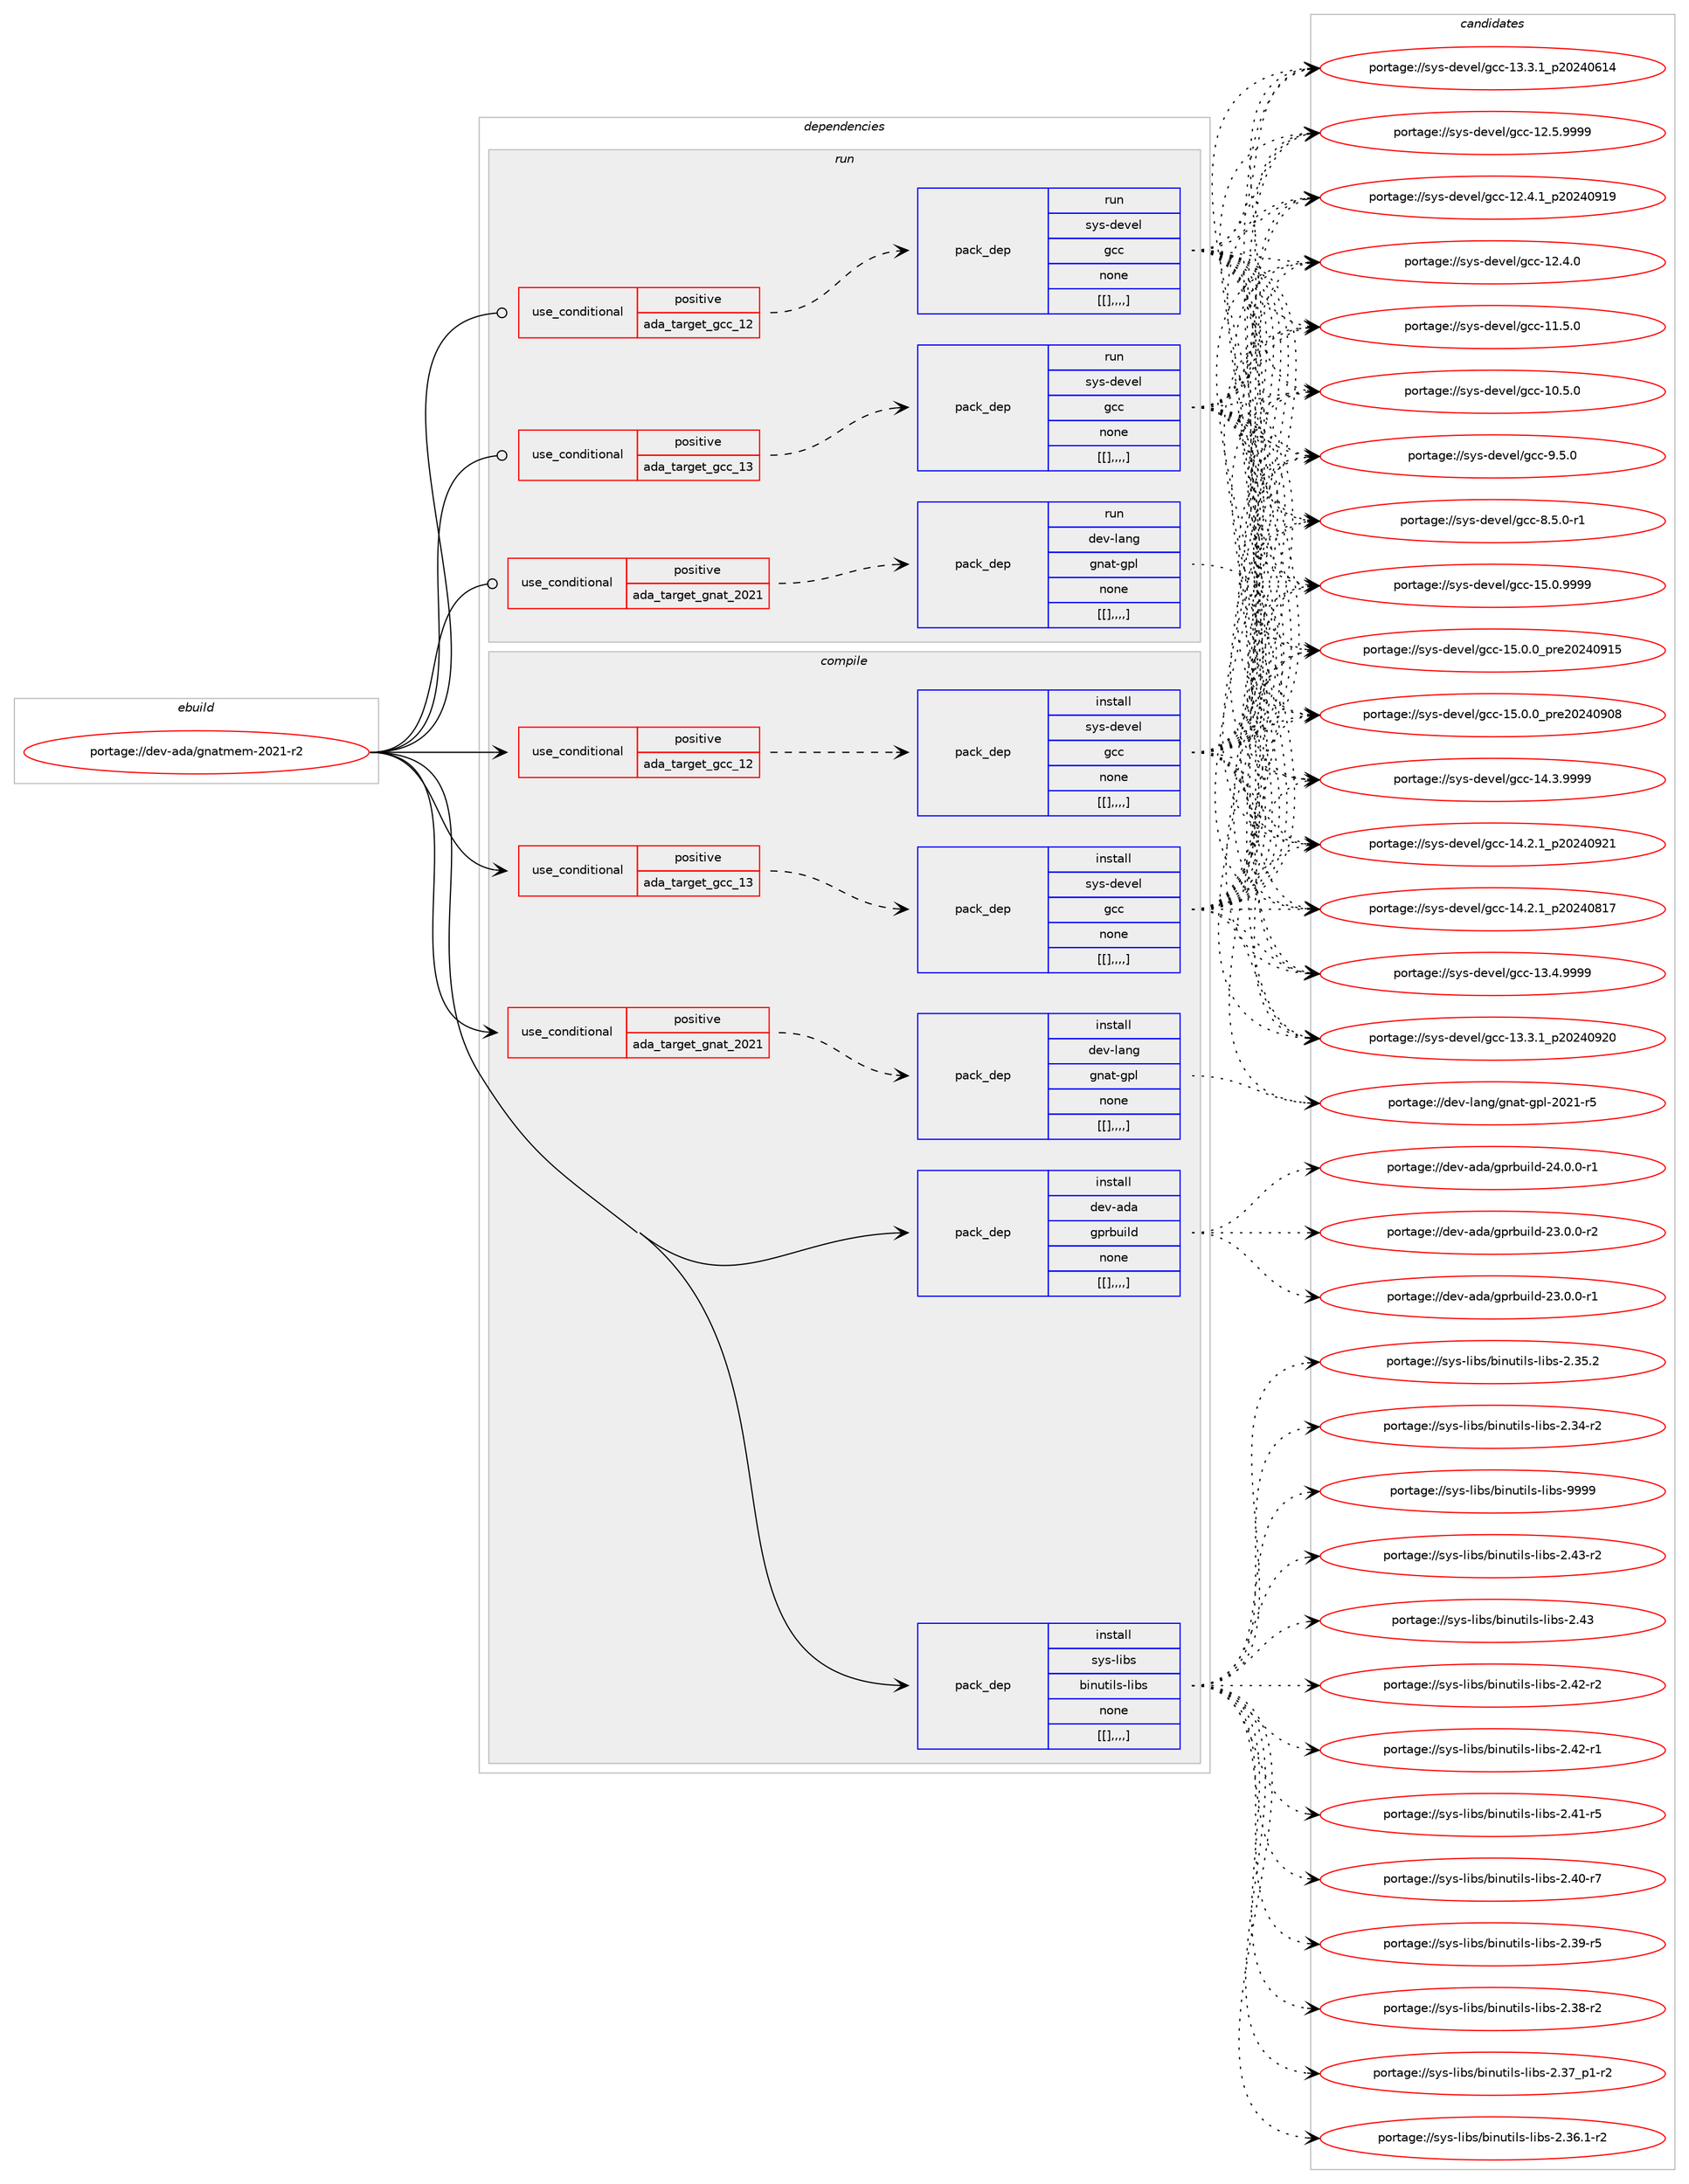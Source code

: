 digraph prolog {

# *************
# Graph options
# *************

newrank=true;
concentrate=true;
compound=true;
graph [rankdir=LR,fontname=Helvetica,fontsize=10,ranksep=1.5];#, ranksep=2.5, nodesep=0.2];
edge  [arrowhead=vee];
node  [fontname=Helvetica,fontsize=10];

# **********
# The ebuild
# **********

subgraph cluster_leftcol {
color=gray;
label=<<i>ebuild</i>>;
id [label="portage://dev-ada/gnatmem-2021-r2", color=red, width=4, href="../dev-ada/gnatmem-2021-r2.svg"];
}

# ****************
# The dependencies
# ****************

subgraph cluster_midcol {
color=gray;
label=<<i>dependencies</i>>;
subgraph cluster_compile {
fillcolor="#eeeeee";
style=filled;
label=<<i>compile</i>>;
subgraph cond16774 {
dependency63437 [label=<<TABLE BORDER="0" CELLBORDER="1" CELLSPACING="0" CELLPADDING="4"><TR><TD ROWSPAN="3" CELLPADDING="10">use_conditional</TD></TR><TR><TD>positive</TD></TR><TR><TD>ada_target_gcc_12</TD></TR></TABLE>>, shape=none, color=red];
subgraph pack45746 {
dependency63438 [label=<<TABLE BORDER="0" CELLBORDER="1" CELLSPACING="0" CELLPADDING="4" WIDTH="220"><TR><TD ROWSPAN="6" CELLPADDING="30">pack_dep</TD></TR><TR><TD WIDTH="110">install</TD></TR><TR><TD>sys-devel</TD></TR><TR><TD>gcc</TD></TR><TR><TD>none</TD></TR><TR><TD>[[],,,,]</TD></TR></TABLE>>, shape=none, color=blue];
}
dependency63437:e -> dependency63438:w [weight=20,style="dashed",arrowhead="vee"];
}
id:e -> dependency63437:w [weight=20,style="solid",arrowhead="vee"];
subgraph cond16775 {
dependency63439 [label=<<TABLE BORDER="0" CELLBORDER="1" CELLSPACING="0" CELLPADDING="4"><TR><TD ROWSPAN="3" CELLPADDING="10">use_conditional</TD></TR><TR><TD>positive</TD></TR><TR><TD>ada_target_gcc_13</TD></TR></TABLE>>, shape=none, color=red];
subgraph pack45747 {
dependency63440 [label=<<TABLE BORDER="0" CELLBORDER="1" CELLSPACING="0" CELLPADDING="4" WIDTH="220"><TR><TD ROWSPAN="6" CELLPADDING="30">pack_dep</TD></TR><TR><TD WIDTH="110">install</TD></TR><TR><TD>sys-devel</TD></TR><TR><TD>gcc</TD></TR><TR><TD>none</TD></TR><TR><TD>[[],,,,]</TD></TR></TABLE>>, shape=none, color=blue];
}
dependency63439:e -> dependency63440:w [weight=20,style="dashed",arrowhead="vee"];
}
id:e -> dependency63439:w [weight=20,style="solid",arrowhead="vee"];
subgraph cond16776 {
dependency63441 [label=<<TABLE BORDER="0" CELLBORDER="1" CELLSPACING="0" CELLPADDING="4"><TR><TD ROWSPAN="3" CELLPADDING="10">use_conditional</TD></TR><TR><TD>positive</TD></TR><TR><TD>ada_target_gnat_2021</TD></TR></TABLE>>, shape=none, color=red];
subgraph pack45748 {
dependency63442 [label=<<TABLE BORDER="0" CELLBORDER="1" CELLSPACING="0" CELLPADDING="4" WIDTH="220"><TR><TD ROWSPAN="6" CELLPADDING="30">pack_dep</TD></TR><TR><TD WIDTH="110">install</TD></TR><TR><TD>dev-lang</TD></TR><TR><TD>gnat-gpl</TD></TR><TR><TD>none</TD></TR><TR><TD>[[],,,,]</TD></TR></TABLE>>, shape=none, color=blue];
}
dependency63441:e -> dependency63442:w [weight=20,style="dashed",arrowhead="vee"];
}
id:e -> dependency63441:w [weight=20,style="solid",arrowhead="vee"];
subgraph pack45749 {
dependency63443 [label=<<TABLE BORDER="0" CELLBORDER="1" CELLSPACING="0" CELLPADDING="4" WIDTH="220"><TR><TD ROWSPAN="6" CELLPADDING="30">pack_dep</TD></TR><TR><TD WIDTH="110">install</TD></TR><TR><TD>dev-ada</TD></TR><TR><TD>gprbuild</TD></TR><TR><TD>none</TD></TR><TR><TD>[[],,,,]</TD></TR></TABLE>>, shape=none, color=blue];
}
id:e -> dependency63443:w [weight=20,style="solid",arrowhead="vee"];
subgraph pack45750 {
dependency63444 [label=<<TABLE BORDER="0" CELLBORDER="1" CELLSPACING="0" CELLPADDING="4" WIDTH="220"><TR><TD ROWSPAN="6" CELLPADDING="30">pack_dep</TD></TR><TR><TD WIDTH="110">install</TD></TR><TR><TD>sys-libs</TD></TR><TR><TD>binutils-libs</TD></TR><TR><TD>none</TD></TR><TR><TD>[[],,,,]</TD></TR></TABLE>>, shape=none, color=blue];
}
id:e -> dependency63444:w [weight=20,style="solid",arrowhead="vee"];
}
subgraph cluster_compileandrun {
fillcolor="#eeeeee";
style=filled;
label=<<i>compile and run</i>>;
}
subgraph cluster_run {
fillcolor="#eeeeee";
style=filled;
label=<<i>run</i>>;
subgraph cond16777 {
dependency63445 [label=<<TABLE BORDER="0" CELLBORDER="1" CELLSPACING="0" CELLPADDING="4"><TR><TD ROWSPAN="3" CELLPADDING="10">use_conditional</TD></TR><TR><TD>positive</TD></TR><TR><TD>ada_target_gcc_12</TD></TR></TABLE>>, shape=none, color=red];
subgraph pack45751 {
dependency63446 [label=<<TABLE BORDER="0" CELLBORDER="1" CELLSPACING="0" CELLPADDING="4" WIDTH="220"><TR><TD ROWSPAN="6" CELLPADDING="30">pack_dep</TD></TR><TR><TD WIDTH="110">run</TD></TR><TR><TD>sys-devel</TD></TR><TR><TD>gcc</TD></TR><TR><TD>none</TD></TR><TR><TD>[[],,,,]</TD></TR></TABLE>>, shape=none, color=blue];
}
dependency63445:e -> dependency63446:w [weight=20,style="dashed",arrowhead="vee"];
}
id:e -> dependency63445:w [weight=20,style="solid",arrowhead="odot"];
subgraph cond16778 {
dependency63447 [label=<<TABLE BORDER="0" CELLBORDER="1" CELLSPACING="0" CELLPADDING="4"><TR><TD ROWSPAN="3" CELLPADDING="10">use_conditional</TD></TR><TR><TD>positive</TD></TR><TR><TD>ada_target_gcc_13</TD></TR></TABLE>>, shape=none, color=red];
subgraph pack45752 {
dependency63448 [label=<<TABLE BORDER="0" CELLBORDER="1" CELLSPACING="0" CELLPADDING="4" WIDTH="220"><TR><TD ROWSPAN="6" CELLPADDING="30">pack_dep</TD></TR><TR><TD WIDTH="110">run</TD></TR><TR><TD>sys-devel</TD></TR><TR><TD>gcc</TD></TR><TR><TD>none</TD></TR><TR><TD>[[],,,,]</TD></TR></TABLE>>, shape=none, color=blue];
}
dependency63447:e -> dependency63448:w [weight=20,style="dashed",arrowhead="vee"];
}
id:e -> dependency63447:w [weight=20,style="solid",arrowhead="odot"];
subgraph cond16779 {
dependency63449 [label=<<TABLE BORDER="0" CELLBORDER="1" CELLSPACING="0" CELLPADDING="4"><TR><TD ROWSPAN="3" CELLPADDING="10">use_conditional</TD></TR><TR><TD>positive</TD></TR><TR><TD>ada_target_gnat_2021</TD></TR></TABLE>>, shape=none, color=red];
subgraph pack45753 {
dependency63450 [label=<<TABLE BORDER="0" CELLBORDER="1" CELLSPACING="0" CELLPADDING="4" WIDTH="220"><TR><TD ROWSPAN="6" CELLPADDING="30">pack_dep</TD></TR><TR><TD WIDTH="110">run</TD></TR><TR><TD>dev-lang</TD></TR><TR><TD>gnat-gpl</TD></TR><TR><TD>none</TD></TR><TR><TD>[[],,,,]</TD></TR></TABLE>>, shape=none, color=blue];
}
dependency63449:e -> dependency63450:w [weight=20,style="dashed",arrowhead="vee"];
}
id:e -> dependency63449:w [weight=20,style="solid",arrowhead="odot"];
}
}

# **************
# The candidates
# **************

subgraph cluster_choices {
rank=same;
color=gray;
label=<<i>candidates</i>>;

subgraph choice45746 {
color=black;
nodesep=1;
choice1151211154510010111810110847103999945495346484657575757 [label="portage://sys-devel/gcc-15.0.9999", color=red, width=4,href="../sys-devel/gcc-15.0.9999.svg"];
choice1151211154510010111810110847103999945495346484648951121141015048505248574953 [label="portage://sys-devel/gcc-15.0.0_pre20240915", color=red, width=4,href="../sys-devel/gcc-15.0.0_pre20240915.svg"];
choice1151211154510010111810110847103999945495346484648951121141015048505248574856 [label="portage://sys-devel/gcc-15.0.0_pre20240908", color=red, width=4,href="../sys-devel/gcc-15.0.0_pre20240908.svg"];
choice1151211154510010111810110847103999945495246514657575757 [label="portage://sys-devel/gcc-14.3.9999", color=red, width=4,href="../sys-devel/gcc-14.3.9999.svg"];
choice1151211154510010111810110847103999945495246504649951125048505248575049 [label="portage://sys-devel/gcc-14.2.1_p20240921", color=red, width=4,href="../sys-devel/gcc-14.2.1_p20240921.svg"];
choice1151211154510010111810110847103999945495246504649951125048505248564955 [label="portage://sys-devel/gcc-14.2.1_p20240817", color=red, width=4,href="../sys-devel/gcc-14.2.1_p20240817.svg"];
choice1151211154510010111810110847103999945495146524657575757 [label="portage://sys-devel/gcc-13.4.9999", color=red, width=4,href="../sys-devel/gcc-13.4.9999.svg"];
choice1151211154510010111810110847103999945495146514649951125048505248575048 [label="portage://sys-devel/gcc-13.3.1_p20240920", color=red, width=4,href="../sys-devel/gcc-13.3.1_p20240920.svg"];
choice1151211154510010111810110847103999945495146514649951125048505248544952 [label="portage://sys-devel/gcc-13.3.1_p20240614", color=red, width=4,href="../sys-devel/gcc-13.3.1_p20240614.svg"];
choice1151211154510010111810110847103999945495046534657575757 [label="portage://sys-devel/gcc-12.5.9999", color=red, width=4,href="../sys-devel/gcc-12.5.9999.svg"];
choice1151211154510010111810110847103999945495046524649951125048505248574957 [label="portage://sys-devel/gcc-12.4.1_p20240919", color=red, width=4,href="../sys-devel/gcc-12.4.1_p20240919.svg"];
choice1151211154510010111810110847103999945495046524648 [label="portage://sys-devel/gcc-12.4.0", color=red, width=4,href="../sys-devel/gcc-12.4.0.svg"];
choice1151211154510010111810110847103999945494946534648 [label="portage://sys-devel/gcc-11.5.0", color=red, width=4,href="../sys-devel/gcc-11.5.0.svg"];
choice1151211154510010111810110847103999945494846534648 [label="portage://sys-devel/gcc-10.5.0", color=red, width=4,href="../sys-devel/gcc-10.5.0.svg"];
choice11512111545100101118101108471039999455746534648 [label="portage://sys-devel/gcc-9.5.0", color=red, width=4,href="../sys-devel/gcc-9.5.0.svg"];
choice115121115451001011181011084710399994556465346484511449 [label="portage://sys-devel/gcc-8.5.0-r1", color=red, width=4,href="../sys-devel/gcc-8.5.0-r1.svg"];
dependency63438:e -> choice1151211154510010111810110847103999945495346484657575757:w [style=dotted,weight="100"];
dependency63438:e -> choice1151211154510010111810110847103999945495346484648951121141015048505248574953:w [style=dotted,weight="100"];
dependency63438:e -> choice1151211154510010111810110847103999945495346484648951121141015048505248574856:w [style=dotted,weight="100"];
dependency63438:e -> choice1151211154510010111810110847103999945495246514657575757:w [style=dotted,weight="100"];
dependency63438:e -> choice1151211154510010111810110847103999945495246504649951125048505248575049:w [style=dotted,weight="100"];
dependency63438:e -> choice1151211154510010111810110847103999945495246504649951125048505248564955:w [style=dotted,weight="100"];
dependency63438:e -> choice1151211154510010111810110847103999945495146524657575757:w [style=dotted,weight="100"];
dependency63438:e -> choice1151211154510010111810110847103999945495146514649951125048505248575048:w [style=dotted,weight="100"];
dependency63438:e -> choice1151211154510010111810110847103999945495146514649951125048505248544952:w [style=dotted,weight="100"];
dependency63438:e -> choice1151211154510010111810110847103999945495046534657575757:w [style=dotted,weight="100"];
dependency63438:e -> choice1151211154510010111810110847103999945495046524649951125048505248574957:w [style=dotted,weight="100"];
dependency63438:e -> choice1151211154510010111810110847103999945495046524648:w [style=dotted,weight="100"];
dependency63438:e -> choice1151211154510010111810110847103999945494946534648:w [style=dotted,weight="100"];
dependency63438:e -> choice1151211154510010111810110847103999945494846534648:w [style=dotted,weight="100"];
dependency63438:e -> choice11512111545100101118101108471039999455746534648:w [style=dotted,weight="100"];
dependency63438:e -> choice115121115451001011181011084710399994556465346484511449:w [style=dotted,weight="100"];
}
subgraph choice45747 {
color=black;
nodesep=1;
choice1151211154510010111810110847103999945495346484657575757 [label="portage://sys-devel/gcc-15.0.9999", color=red, width=4,href="../sys-devel/gcc-15.0.9999.svg"];
choice1151211154510010111810110847103999945495346484648951121141015048505248574953 [label="portage://sys-devel/gcc-15.0.0_pre20240915", color=red, width=4,href="../sys-devel/gcc-15.0.0_pre20240915.svg"];
choice1151211154510010111810110847103999945495346484648951121141015048505248574856 [label="portage://sys-devel/gcc-15.0.0_pre20240908", color=red, width=4,href="../sys-devel/gcc-15.0.0_pre20240908.svg"];
choice1151211154510010111810110847103999945495246514657575757 [label="portage://sys-devel/gcc-14.3.9999", color=red, width=4,href="../sys-devel/gcc-14.3.9999.svg"];
choice1151211154510010111810110847103999945495246504649951125048505248575049 [label="portage://sys-devel/gcc-14.2.1_p20240921", color=red, width=4,href="../sys-devel/gcc-14.2.1_p20240921.svg"];
choice1151211154510010111810110847103999945495246504649951125048505248564955 [label="portage://sys-devel/gcc-14.2.1_p20240817", color=red, width=4,href="../sys-devel/gcc-14.2.1_p20240817.svg"];
choice1151211154510010111810110847103999945495146524657575757 [label="portage://sys-devel/gcc-13.4.9999", color=red, width=4,href="../sys-devel/gcc-13.4.9999.svg"];
choice1151211154510010111810110847103999945495146514649951125048505248575048 [label="portage://sys-devel/gcc-13.3.1_p20240920", color=red, width=4,href="../sys-devel/gcc-13.3.1_p20240920.svg"];
choice1151211154510010111810110847103999945495146514649951125048505248544952 [label="portage://sys-devel/gcc-13.3.1_p20240614", color=red, width=4,href="../sys-devel/gcc-13.3.1_p20240614.svg"];
choice1151211154510010111810110847103999945495046534657575757 [label="portage://sys-devel/gcc-12.5.9999", color=red, width=4,href="../sys-devel/gcc-12.5.9999.svg"];
choice1151211154510010111810110847103999945495046524649951125048505248574957 [label="portage://sys-devel/gcc-12.4.1_p20240919", color=red, width=4,href="../sys-devel/gcc-12.4.1_p20240919.svg"];
choice1151211154510010111810110847103999945495046524648 [label="portage://sys-devel/gcc-12.4.0", color=red, width=4,href="../sys-devel/gcc-12.4.0.svg"];
choice1151211154510010111810110847103999945494946534648 [label="portage://sys-devel/gcc-11.5.0", color=red, width=4,href="../sys-devel/gcc-11.5.0.svg"];
choice1151211154510010111810110847103999945494846534648 [label="portage://sys-devel/gcc-10.5.0", color=red, width=4,href="../sys-devel/gcc-10.5.0.svg"];
choice11512111545100101118101108471039999455746534648 [label="portage://sys-devel/gcc-9.5.0", color=red, width=4,href="../sys-devel/gcc-9.5.0.svg"];
choice115121115451001011181011084710399994556465346484511449 [label="portage://sys-devel/gcc-8.5.0-r1", color=red, width=4,href="../sys-devel/gcc-8.5.0-r1.svg"];
dependency63440:e -> choice1151211154510010111810110847103999945495346484657575757:w [style=dotted,weight="100"];
dependency63440:e -> choice1151211154510010111810110847103999945495346484648951121141015048505248574953:w [style=dotted,weight="100"];
dependency63440:e -> choice1151211154510010111810110847103999945495346484648951121141015048505248574856:w [style=dotted,weight="100"];
dependency63440:e -> choice1151211154510010111810110847103999945495246514657575757:w [style=dotted,weight="100"];
dependency63440:e -> choice1151211154510010111810110847103999945495246504649951125048505248575049:w [style=dotted,weight="100"];
dependency63440:e -> choice1151211154510010111810110847103999945495246504649951125048505248564955:w [style=dotted,weight="100"];
dependency63440:e -> choice1151211154510010111810110847103999945495146524657575757:w [style=dotted,weight="100"];
dependency63440:e -> choice1151211154510010111810110847103999945495146514649951125048505248575048:w [style=dotted,weight="100"];
dependency63440:e -> choice1151211154510010111810110847103999945495146514649951125048505248544952:w [style=dotted,weight="100"];
dependency63440:e -> choice1151211154510010111810110847103999945495046534657575757:w [style=dotted,weight="100"];
dependency63440:e -> choice1151211154510010111810110847103999945495046524649951125048505248574957:w [style=dotted,weight="100"];
dependency63440:e -> choice1151211154510010111810110847103999945495046524648:w [style=dotted,weight="100"];
dependency63440:e -> choice1151211154510010111810110847103999945494946534648:w [style=dotted,weight="100"];
dependency63440:e -> choice1151211154510010111810110847103999945494846534648:w [style=dotted,weight="100"];
dependency63440:e -> choice11512111545100101118101108471039999455746534648:w [style=dotted,weight="100"];
dependency63440:e -> choice115121115451001011181011084710399994556465346484511449:w [style=dotted,weight="100"];
}
subgraph choice45748 {
color=black;
nodesep=1;
choice100101118451089711010347103110971164510311210845504850494511453 [label="portage://dev-lang/gnat-gpl-2021-r5", color=red, width=4,href="../dev-lang/gnat-gpl-2021-r5.svg"];
dependency63442:e -> choice100101118451089711010347103110971164510311210845504850494511453:w [style=dotted,weight="100"];
}
subgraph choice45749 {
color=black;
nodesep=1;
choice1001011184597100974710311211498117105108100455052464846484511449 [label="portage://dev-ada/gprbuild-24.0.0-r1", color=red, width=4,href="../dev-ada/gprbuild-24.0.0-r1.svg"];
choice1001011184597100974710311211498117105108100455051464846484511450 [label="portage://dev-ada/gprbuild-23.0.0-r2", color=red, width=4,href="../dev-ada/gprbuild-23.0.0-r2.svg"];
choice1001011184597100974710311211498117105108100455051464846484511449 [label="portage://dev-ada/gprbuild-23.0.0-r1", color=red, width=4,href="../dev-ada/gprbuild-23.0.0-r1.svg"];
dependency63443:e -> choice1001011184597100974710311211498117105108100455052464846484511449:w [style=dotted,weight="100"];
dependency63443:e -> choice1001011184597100974710311211498117105108100455051464846484511450:w [style=dotted,weight="100"];
dependency63443:e -> choice1001011184597100974710311211498117105108100455051464846484511449:w [style=dotted,weight="100"];
}
subgraph choice45750 {
color=black;
nodesep=1;
choice1151211154510810598115479810511011711610510811545108105981154557575757 [label="portage://sys-libs/binutils-libs-9999", color=red, width=4,href="../sys-libs/binutils-libs-9999.svg"];
choice11512111545108105981154798105110117116105108115451081059811545504652514511450 [label="portage://sys-libs/binutils-libs-2.43-r2", color=red, width=4,href="../sys-libs/binutils-libs-2.43-r2.svg"];
choice1151211154510810598115479810511011711610510811545108105981154550465251 [label="portage://sys-libs/binutils-libs-2.43", color=red, width=4,href="../sys-libs/binutils-libs-2.43.svg"];
choice11512111545108105981154798105110117116105108115451081059811545504652504511450 [label="portage://sys-libs/binutils-libs-2.42-r2", color=red, width=4,href="../sys-libs/binutils-libs-2.42-r2.svg"];
choice11512111545108105981154798105110117116105108115451081059811545504652504511449 [label="portage://sys-libs/binutils-libs-2.42-r1", color=red, width=4,href="../sys-libs/binutils-libs-2.42-r1.svg"];
choice11512111545108105981154798105110117116105108115451081059811545504652494511453 [label="portage://sys-libs/binutils-libs-2.41-r5", color=red, width=4,href="../sys-libs/binutils-libs-2.41-r5.svg"];
choice11512111545108105981154798105110117116105108115451081059811545504652484511455 [label="portage://sys-libs/binutils-libs-2.40-r7", color=red, width=4,href="../sys-libs/binutils-libs-2.40-r7.svg"];
choice11512111545108105981154798105110117116105108115451081059811545504651574511453 [label="portage://sys-libs/binutils-libs-2.39-r5", color=red, width=4,href="../sys-libs/binutils-libs-2.39-r5.svg"];
choice11512111545108105981154798105110117116105108115451081059811545504651564511450 [label="portage://sys-libs/binutils-libs-2.38-r2", color=red, width=4,href="../sys-libs/binutils-libs-2.38-r2.svg"];
choice115121115451081059811547981051101171161051081154510810598115455046515595112494511450 [label="portage://sys-libs/binutils-libs-2.37_p1-r2", color=red, width=4,href="../sys-libs/binutils-libs-2.37_p1-r2.svg"];
choice115121115451081059811547981051101171161051081154510810598115455046515446494511450 [label="portage://sys-libs/binutils-libs-2.36.1-r2", color=red, width=4,href="../sys-libs/binutils-libs-2.36.1-r2.svg"];
choice11512111545108105981154798105110117116105108115451081059811545504651534650 [label="portage://sys-libs/binutils-libs-2.35.2", color=red, width=4,href="../sys-libs/binutils-libs-2.35.2.svg"];
choice11512111545108105981154798105110117116105108115451081059811545504651524511450 [label="portage://sys-libs/binutils-libs-2.34-r2", color=red, width=4,href="../sys-libs/binutils-libs-2.34-r2.svg"];
dependency63444:e -> choice1151211154510810598115479810511011711610510811545108105981154557575757:w [style=dotted,weight="100"];
dependency63444:e -> choice11512111545108105981154798105110117116105108115451081059811545504652514511450:w [style=dotted,weight="100"];
dependency63444:e -> choice1151211154510810598115479810511011711610510811545108105981154550465251:w [style=dotted,weight="100"];
dependency63444:e -> choice11512111545108105981154798105110117116105108115451081059811545504652504511450:w [style=dotted,weight="100"];
dependency63444:e -> choice11512111545108105981154798105110117116105108115451081059811545504652504511449:w [style=dotted,weight="100"];
dependency63444:e -> choice11512111545108105981154798105110117116105108115451081059811545504652494511453:w [style=dotted,weight="100"];
dependency63444:e -> choice11512111545108105981154798105110117116105108115451081059811545504652484511455:w [style=dotted,weight="100"];
dependency63444:e -> choice11512111545108105981154798105110117116105108115451081059811545504651574511453:w [style=dotted,weight="100"];
dependency63444:e -> choice11512111545108105981154798105110117116105108115451081059811545504651564511450:w [style=dotted,weight="100"];
dependency63444:e -> choice115121115451081059811547981051101171161051081154510810598115455046515595112494511450:w [style=dotted,weight="100"];
dependency63444:e -> choice115121115451081059811547981051101171161051081154510810598115455046515446494511450:w [style=dotted,weight="100"];
dependency63444:e -> choice11512111545108105981154798105110117116105108115451081059811545504651534650:w [style=dotted,weight="100"];
dependency63444:e -> choice11512111545108105981154798105110117116105108115451081059811545504651524511450:w [style=dotted,weight="100"];
}
subgraph choice45751 {
color=black;
nodesep=1;
choice1151211154510010111810110847103999945495346484657575757 [label="portage://sys-devel/gcc-15.0.9999", color=red, width=4,href="../sys-devel/gcc-15.0.9999.svg"];
choice1151211154510010111810110847103999945495346484648951121141015048505248574953 [label="portage://sys-devel/gcc-15.0.0_pre20240915", color=red, width=4,href="../sys-devel/gcc-15.0.0_pre20240915.svg"];
choice1151211154510010111810110847103999945495346484648951121141015048505248574856 [label="portage://sys-devel/gcc-15.0.0_pre20240908", color=red, width=4,href="../sys-devel/gcc-15.0.0_pre20240908.svg"];
choice1151211154510010111810110847103999945495246514657575757 [label="portage://sys-devel/gcc-14.3.9999", color=red, width=4,href="../sys-devel/gcc-14.3.9999.svg"];
choice1151211154510010111810110847103999945495246504649951125048505248575049 [label="portage://sys-devel/gcc-14.2.1_p20240921", color=red, width=4,href="../sys-devel/gcc-14.2.1_p20240921.svg"];
choice1151211154510010111810110847103999945495246504649951125048505248564955 [label="portage://sys-devel/gcc-14.2.1_p20240817", color=red, width=4,href="../sys-devel/gcc-14.2.1_p20240817.svg"];
choice1151211154510010111810110847103999945495146524657575757 [label="portage://sys-devel/gcc-13.4.9999", color=red, width=4,href="../sys-devel/gcc-13.4.9999.svg"];
choice1151211154510010111810110847103999945495146514649951125048505248575048 [label="portage://sys-devel/gcc-13.3.1_p20240920", color=red, width=4,href="../sys-devel/gcc-13.3.1_p20240920.svg"];
choice1151211154510010111810110847103999945495146514649951125048505248544952 [label="portage://sys-devel/gcc-13.3.1_p20240614", color=red, width=4,href="../sys-devel/gcc-13.3.1_p20240614.svg"];
choice1151211154510010111810110847103999945495046534657575757 [label="portage://sys-devel/gcc-12.5.9999", color=red, width=4,href="../sys-devel/gcc-12.5.9999.svg"];
choice1151211154510010111810110847103999945495046524649951125048505248574957 [label="portage://sys-devel/gcc-12.4.1_p20240919", color=red, width=4,href="../sys-devel/gcc-12.4.1_p20240919.svg"];
choice1151211154510010111810110847103999945495046524648 [label="portage://sys-devel/gcc-12.4.0", color=red, width=4,href="../sys-devel/gcc-12.4.0.svg"];
choice1151211154510010111810110847103999945494946534648 [label="portage://sys-devel/gcc-11.5.0", color=red, width=4,href="../sys-devel/gcc-11.5.0.svg"];
choice1151211154510010111810110847103999945494846534648 [label="portage://sys-devel/gcc-10.5.0", color=red, width=4,href="../sys-devel/gcc-10.5.0.svg"];
choice11512111545100101118101108471039999455746534648 [label="portage://sys-devel/gcc-9.5.0", color=red, width=4,href="../sys-devel/gcc-9.5.0.svg"];
choice115121115451001011181011084710399994556465346484511449 [label="portage://sys-devel/gcc-8.5.0-r1", color=red, width=4,href="../sys-devel/gcc-8.5.0-r1.svg"];
dependency63446:e -> choice1151211154510010111810110847103999945495346484657575757:w [style=dotted,weight="100"];
dependency63446:e -> choice1151211154510010111810110847103999945495346484648951121141015048505248574953:w [style=dotted,weight="100"];
dependency63446:e -> choice1151211154510010111810110847103999945495346484648951121141015048505248574856:w [style=dotted,weight="100"];
dependency63446:e -> choice1151211154510010111810110847103999945495246514657575757:w [style=dotted,weight="100"];
dependency63446:e -> choice1151211154510010111810110847103999945495246504649951125048505248575049:w [style=dotted,weight="100"];
dependency63446:e -> choice1151211154510010111810110847103999945495246504649951125048505248564955:w [style=dotted,weight="100"];
dependency63446:e -> choice1151211154510010111810110847103999945495146524657575757:w [style=dotted,weight="100"];
dependency63446:e -> choice1151211154510010111810110847103999945495146514649951125048505248575048:w [style=dotted,weight="100"];
dependency63446:e -> choice1151211154510010111810110847103999945495146514649951125048505248544952:w [style=dotted,weight="100"];
dependency63446:e -> choice1151211154510010111810110847103999945495046534657575757:w [style=dotted,weight="100"];
dependency63446:e -> choice1151211154510010111810110847103999945495046524649951125048505248574957:w [style=dotted,weight="100"];
dependency63446:e -> choice1151211154510010111810110847103999945495046524648:w [style=dotted,weight="100"];
dependency63446:e -> choice1151211154510010111810110847103999945494946534648:w [style=dotted,weight="100"];
dependency63446:e -> choice1151211154510010111810110847103999945494846534648:w [style=dotted,weight="100"];
dependency63446:e -> choice11512111545100101118101108471039999455746534648:w [style=dotted,weight="100"];
dependency63446:e -> choice115121115451001011181011084710399994556465346484511449:w [style=dotted,weight="100"];
}
subgraph choice45752 {
color=black;
nodesep=1;
choice1151211154510010111810110847103999945495346484657575757 [label="portage://sys-devel/gcc-15.0.9999", color=red, width=4,href="../sys-devel/gcc-15.0.9999.svg"];
choice1151211154510010111810110847103999945495346484648951121141015048505248574953 [label="portage://sys-devel/gcc-15.0.0_pre20240915", color=red, width=4,href="../sys-devel/gcc-15.0.0_pre20240915.svg"];
choice1151211154510010111810110847103999945495346484648951121141015048505248574856 [label="portage://sys-devel/gcc-15.0.0_pre20240908", color=red, width=4,href="../sys-devel/gcc-15.0.0_pre20240908.svg"];
choice1151211154510010111810110847103999945495246514657575757 [label="portage://sys-devel/gcc-14.3.9999", color=red, width=4,href="../sys-devel/gcc-14.3.9999.svg"];
choice1151211154510010111810110847103999945495246504649951125048505248575049 [label="portage://sys-devel/gcc-14.2.1_p20240921", color=red, width=4,href="../sys-devel/gcc-14.2.1_p20240921.svg"];
choice1151211154510010111810110847103999945495246504649951125048505248564955 [label="portage://sys-devel/gcc-14.2.1_p20240817", color=red, width=4,href="../sys-devel/gcc-14.2.1_p20240817.svg"];
choice1151211154510010111810110847103999945495146524657575757 [label="portage://sys-devel/gcc-13.4.9999", color=red, width=4,href="../sys-devel/gcc-13.4.9999.svg"];
choice1151211154510010111810110847103999945495146514649951125048505248575048 [label="portage://sys-devel/gcc-13.3.1_p20240920", color=red, width=4,href="../sys-devel/gcc-13.3.1_p20240920.svg"];
choice1151211154510010111810110847103999945495146514649951125048505248544952 [label="portage://sys-devel/gcc-13.3.1_p20240614", color=red, width=4,href="../sys-devel/gcc-13.3.1_p20240614.svg"];
choice1151211154510010111810110847103999945495046534657575757 [label="portage://sys-devel/gcc-12.5.9999", color=red, width=4,href="../sys-devel/gcc-12.5.9999.svg"];
choice1151211154510010111810110847103999945495046524649951125048505248574957 [label="portage://sys-devel/gcc-12.4.1_p20240919", color=red, width=4,href="../sys-devel/gcc-12.4.1_p20240919.svg"];
choice1151211154510010111810110847103999945495046524648 [label="portage://sys-devel/gcc-12.4.0", color=red, width=4,href="../sys-devel/gcc-12.4.0.svg"];
choice1151211154510010111810110847103999945494946534648 [label="portage://sys-devel/gcc-11.5.0", color=red, width=4,href="../sys-devel/gcc-11.5.0.svg"];
choice1151211154510010111810110847103999945494846534648 [label="portage://sys-devel/gcc-10.5.0", color=red, width=4,href="../sys-devel/gcc-10.5.0.svg"];
choice11512111545100101118101108471039999455746534648 [label="portage://sys-devel/gcc-9.5.0", color=red, width=4,href="../sys-devel/gcc-9.5.0.svg"];
choice115121115451001011181011084710399994556465346484511449 [label="portage://sys-devel/gcc-8.5.0-r1", color=red, width=4,href="../sys-devel/gcc-8.5.0-r1.svg"];
dependency63448:e -> choice1151211154510010111810110847103999945495346484657575757:w [style=dotted,weight="100"];
dependency63448:e -> choice1151211154510010111810110847103999945495346484648951121141015048505248574953:w [style=dotted,weight="100"];
dependency63448:e -> choice1151211154510010111810110847103999945495346484648951121141015048505248574856:w [style=dotted,weight="100"];
dependency63448:e -> choice1151211154510010111810110847103999945495246514657575757:w [style=dotted,weight="100"];
dependency63448:e -> choice1151211154510010111810110847103999945495246504649951125048505248575049:w [style=dotted,weight="100"];
dependency63448:e -> choice1151211154510010111810110847103999945495246504649951125048505248564955:w [style=dotted,weight="100"];
dependency63448:e -> choice1151211154510010111810110847103999945495146524657575757:w [style=dotted,weight="100"];
dependency63448:e -> choice1151211154510010111810110847103999945495146514649951125048505248575048:w [style=dotted,weight="100"];
dependency63448:e -> choice1151211154510010111810110847103999945495146514649951125048505248544952:w [style=dotted,weight="100"];
dependency63448:e -> choice1151211154510010111810110847103999945495046534657575757:w [style=dotted,weight="100"];
dependency63448:e -> choice1151211154510010111810110847103999945495046524649951125048505248574957:w [style=dotted,weight="100"];
dependency63448:e -> choice1151211154510010111810110847103999945495046524648:w [style=dotted,weight="100"];
dependency63448:e -> choice1151211154510010111810110847103999945494946534648:w [style=dotted,weight="100"];
dependency63448:e -> choice1151211154510010111810110847103999945494846534648:w [style=dotted,weight="100"];
dependency63448:e -> choice11512111545100101118101108471039999455746534648:w [style=dotted,weight="100"];
dependency63448:e -> choice115121115451001011181011084710399994556465346484511449:w [style=dotted,weight="100"];
}
subgraph choice45753 {
color=black;
nodesep=1;
choice100101118451089711010347103110971164510311210845504850494511453 [label="portage://dev-lang/gnat-gpl-2021-r5", color=red, width=4,href="../dev-lang/gnat-gpl-2021-r5.svg"];
dependency63450:e -> choice100101118451089711010347103110971164510311210845504850494511453:w [style=dotted,weight="100"];
}
}

}
